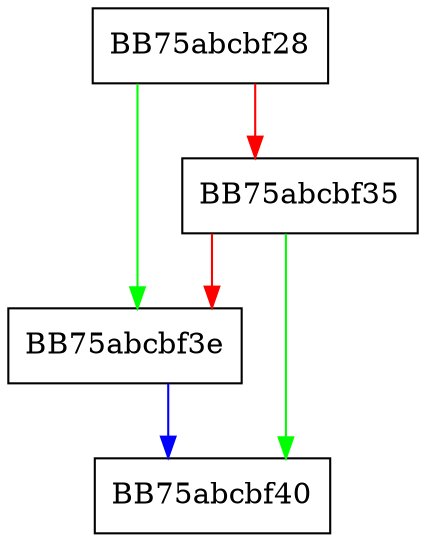 digraph IsDisabled {
  node [shape="box"];
  graph [splines=ortho];
  BB75abcbf28 -> BB75abcbf3e [color="green"];
  BB75abcbf28 -> BB75abcbf35 [color="red"];
  BB75abcbf35 -> BB75abcbf40 [color="green"];
  BB75abcbf35 -> BB75abcbf3e [color="red"];
  BB75abcbf3e -> BB75abcbf40 [color="blue"];
}